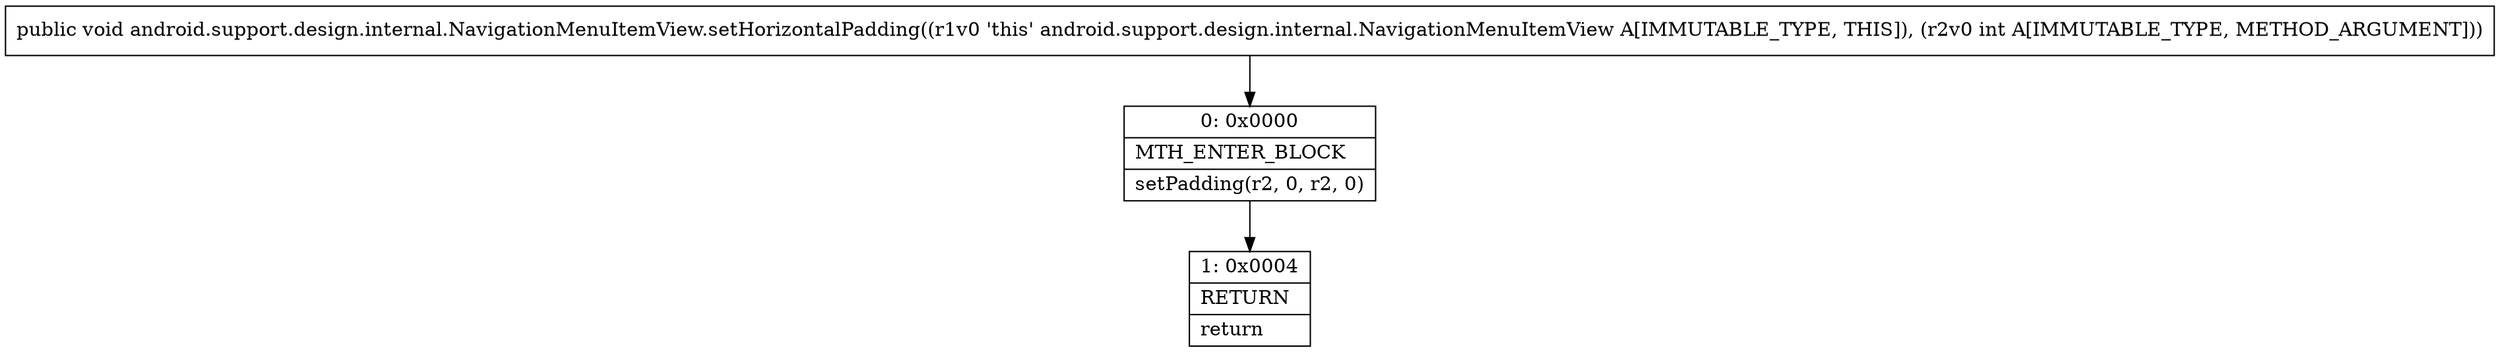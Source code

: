 digraph "CFG forandroid.support.design.internal.NavigationMenuItemView.setHorizontalPadding(I)V" {
Node_0 [shape=record,label="{0\:\ 0x0000|MTH_ENTER_BLOCK\l|setPadding(r2, 0, r2, 0)\l}"];
Node_1 [shape=record,label="{1\:\ 0x0004|RETURN\l|return\l}"];
MethodNode[shape=record,label="{public void android.support.design.internal.NavigationMenuItemView.setHorizontalPadding((r1v0 'this' android.support.design.internal.NavigationMenuItemView A[IMMUTABLE_TYPE, THIS]), (r2v0 int A[IMMUTABLE_TYPE, METHOD_ARGUMENT])) }"];
MethodNode -> Node_0;
Node_0 -> Node_1;
}

